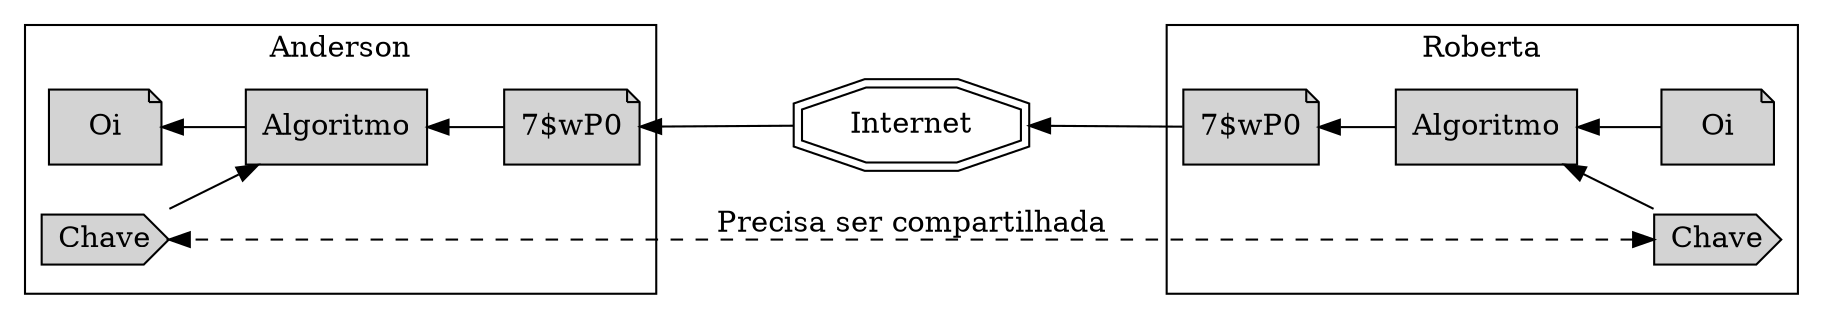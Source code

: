 digraph G {
    rankdir="RL";
    resolution=300;

    subgraph cluster_john {
        node [style=filled];
        node [shape=note];
        msg[label="Oi"]; encmsg[label="7$wP0"];
        node [shape=box]; alg[label="Algoritmo"];
        node [shape=cds]; key[label="Chave"];

        alg -> key[dir=back];
        label="Anderson";
        color=black;
    }

    subgraph cluster_robin {
        node [style=filled];
        node [shape=note];
        msg2[label="Oi"]; encmsg2[label="7$wP0"];
        node [shape=box]; alg2[label="Algoritmo"];
        node [shape=cds]; key2[label="Chave"];

        key2 -> alg2 key2[dir=back];
        label="Roberta";
        color=black;
    }

    msg2 -> alg2 -> encmsg2 -> net -> encmsg -> alg -> msg;
    key2 -> key[dir=both,style=dashed,label="Precisa ser compartilhada"];

    net [shape=doubleoctagon,label="Internet"];
}

// vim: ts=4 sw=4 et
